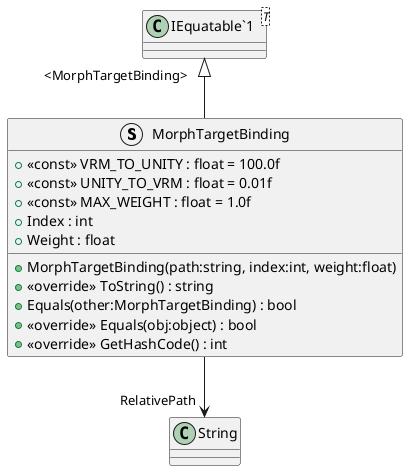 @startuml
struct MorphTargetBinding {
    + <<const>> VRM_TO_UNITY : float = 100.0f
    + <<const>> UNITY_TO_VRM : float = 0.01f
    + <<const>> MAX_WEIGHT : float = 1.0f
    + Index : int
    + Weight : float
    + MorphTargetBinding(path:string, index:int, weight:float)
    + <<override>> ToString() : string
    + Equals(other:MorphTargetBinding) : bool
    + <<override>> Equals(obj:object) : bool
    + <<override>> GetHashCode() : int
}
class "IEquatable`1"<T> {
}
"IEquatable`1" "<MorphTargetBinding>" <|-- MorphTargetBinding
MorphTargetBinding --> "RelativePath" String
@enduml
